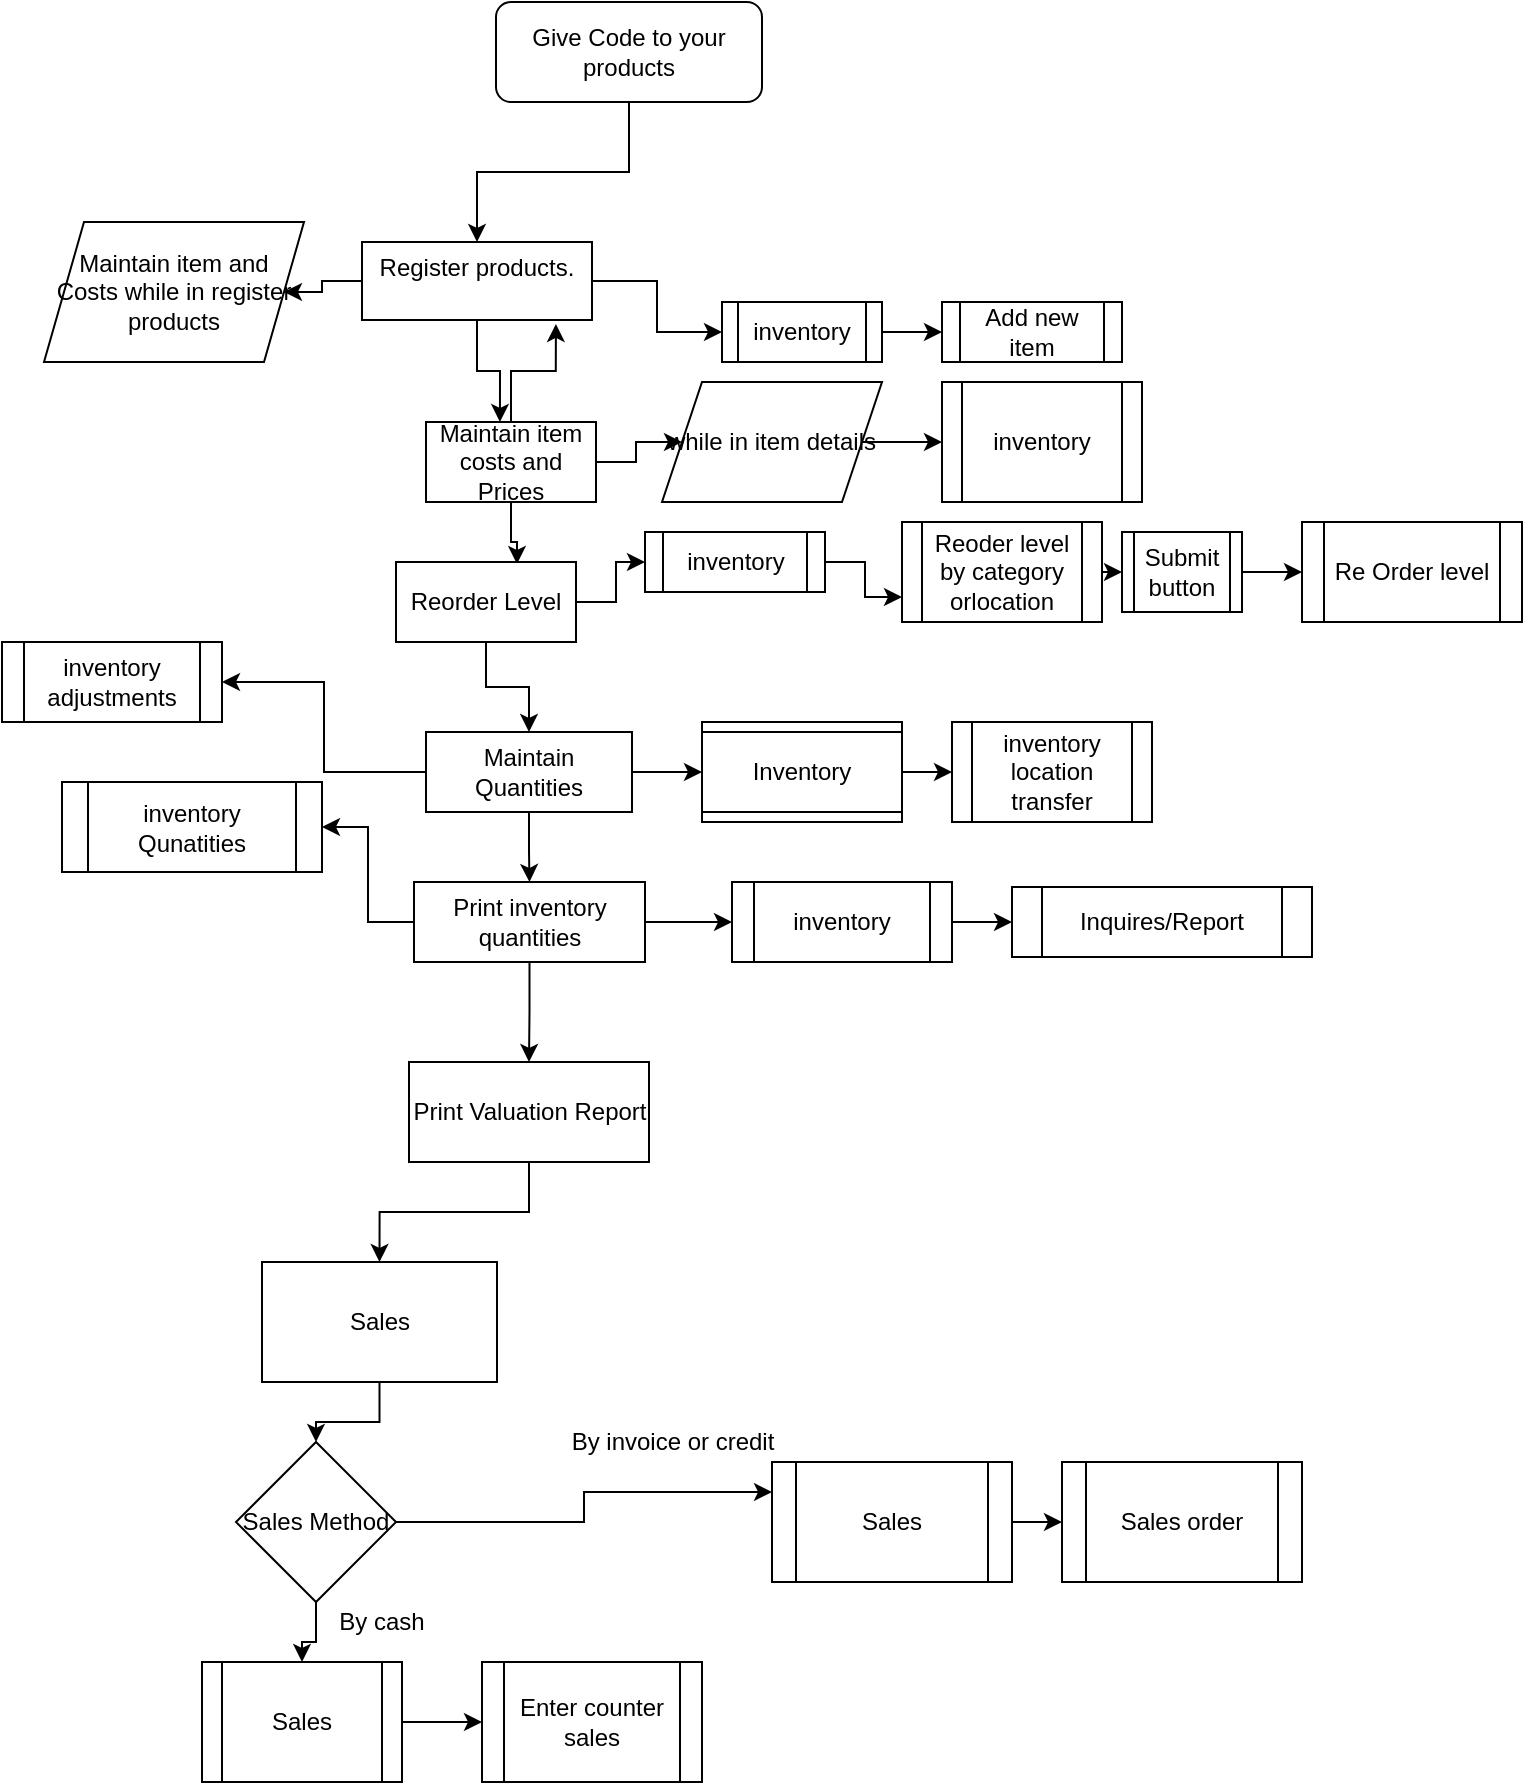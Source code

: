 <mxfile version="13.7.1" type="github">
  <diagram id="C5RBs43oDa-KdzZeNtuy" name="Page-1">
    <mxGraphModel dx="801" dy="464" grid="1" gridSize="10" guides="1" tooltips="1" connect="1" arrows="1" fold="1" page="1" pageScale="1" pageWidth="827" pageHeight="1169" math="0" shadow="0">
      <root>
        <mxCell id="WIyWlLk6GJQsqaUBKTNV-0" />
        <mxCell id="WIyWlLk6GJQsqaUBKTNV-1" parent="WIyWlLk6GJQsqaUBKTNV-0" />
        <mxCell id="AWQ1Vc6F2KM3875V181T-11" style="edgeStyle=orthogonalEdgeStyle;rounded=0;orthogonalLoop=1;jettySize=auto;html=1;entryX=0.5;entryY=0;entryDx=0;entryDy=0;" edge="1" parent="WIyWlLk6GJQsqaUBKTNV-1" source="WIyWlLk6GJQsqaUBKTNV-3" target="AWQ1Vc6F2KM3875V181T-9">
          <mxGeometry relative="1" as="geometry" />
        </mxCell>
        <mxCell id="WIyWlLk6GJQsqaUBKTNV-3" value="Give Code to your products" style="rounded=1;whiteSpace=wrap;html=1;fontSize=12;glass=0;strokeWidth=1;shadow=0;" parent="WIyWlLk6GJQsqaUBKTNV-1" vertex="1">
          <mxGeometry x="277" y="30" width="133" height="50" as="geometry" />
        </mxCell>
        <mxCell id="AWQ1Vc6F2KM3875V181T-20" style="edgeStyle=orthogonalEdgeStyle;rounded=0;orthogonalLoop=1;jettySize=auto;html=1;" edge="1" parent="WIyWlLk6GJQsqaUBKTNV-1" source="AWQ1Vc6F2KM3875V181T-9" target="AWQ1Vc6F2KM3875V181T-15">
          <mxGeometry relative="1" as="geometry" />
        </mxCell>
        <mxCell id="AWQ1Vc6F2KM3875V181T-56" style="edgeStyle=orthogonalEdgeStyle;rounded=0;orthogonalLoop=1;jettySize=auto;html=1;entryX=0.435;entryY=0;entryDx=0;entryDy=0;entryPerimeter=0;" edge="1" parent="WIyWlLk6GJQsqaUBKTNV-1" source="AWQ1Vc6F2KM3875V181T-9" target="AWQ1Vc6F2KM3875V181T-54">
          <mxGeometry relative="1" as="geometry" />
        </mxCell>
        <mxCell id="AWQ1Vc6F2KM3875V181T-109" style="edgeStyle=orthogonalEdgeStyle;rounded=0;orthogonalLoop=1;jettySize=auto;html=1;entryX=1;entryY=0.5;entryDx=0;entryDy=0;" edge="1" parent="WIyWlLk6GJQsqaUBKTNV-1" source="AWQ1Vc6F2KM3875V181T-9" target="AWQ1Vc6F2KM3875V181T-107">
          <mxGeometry relative="1" as="geometry" />
        </mxCell>
        <mxCell id="AWQ1Vc6F2KM3875V181T-9" value="&lt;div&gt;Register products.&lt;/div&gt;&lt;div&gt;&lt;br&gt;&lt;/div&gt;" style="rounded=0;whiteSpace=wrap;html=1;strokeWidth=1;" vertex="1" parent="WIyWlLk6GJQsqaUBKTNV-1">
          <mxGeometry x="210" y="150" width="115" height="39" as="geometry" />
        </mxCell>
        <mxCell id="AWQ1Vc6F2KM3875V181T-19" style="edgeStyle=orthogonalEdgeStyle;rounded=0;orthogonalLoop=1;jettySize=auto;html=1;entryX=0;entryY=0.5;entryDx=0;entryDy=0;" edge="1" parent="WIyWlLk6GJQsqaUBKTNV-1" source="AWQ1Vc6F2KM3875V181T-15" target="AWQ1Vc6F2KM3875V181T-17">
          <mxGeometry relative="1" as="geometry" />
        </mxCell>
        <mxCell id="AWQ1Vc6F2KM3875V181T-15" value="inventory" style="shape=process;whiteSpace=wrap;html=1;backgroundOutline=1;strokeWidth=1;" vertex="1" parent="WIyWlLk6GJQsqaUBKTNV-1">
          <mxGeometry x="390" y="180" width="80" height="30" as="geometry" />
        </mxCell>
        <mxCell id="AWQ1Vc6F2KM3875V181T-17" value="Add new item" style="shape=process;whiteSpace=wrap;html=1;backgroundOutline=1;strokeWidth=1;" vertex="1" parent="WIyWlLk6GJQsqaUBKTNV-1">
          <mxGeometry x="500" y="180" width="90" height="30" as="geometry" />
        </mxCell>
        <mxCell id="AWQ1Vc6F2KM3875V181T-29" style="edgeStyle=orthogonalEdgeStyle;rounded=0;orthogonalLoop=1;jettySize=auto;html=1;exitX=0;exitY=0.5;exitDx=0;exitDy=0;entryX=1;entryY=0.5;entryDx=0;entryDy=0;" edge="1" parent="WIyWlLk6GJQsqaUBKTNV-1" source="AWQ1Vc6F2KM3875V181T-21" target="AWQ1Vc6F2KM3875V181T-28">
          <mxGeometry relative="1" as="geometry" />
        </mxCell>
        <mxCell id="AWQ1Vc6F2KM3875V181T-30" style="edgeStyle=orthogonalEdgeStyle;rounded=0;orthogonalLoop=1;jettySize=auto;html=1;entryX=0.5;entryY=1;entryDx=0;entryDy=0;" edge="1" parent="WIyWlLk6GJQsqaUBKTNV-1" source="AWQ1Vc6F2KM3875V181T-21" target="AWQ1Vc6F2KM3875V181T-23">
          <mxGeometry relative="1" as="geometry" />
        </mxCell>
        <mxCell id="AWQ1Vc6F2KM3875V181T-32" style="edgeStyle=orthogonalEdgeStyle;rounded=0;orthogonalLoop=1;jettySize=auto;html=1;" edge="1" parent="WIyWlLk6GJQsqaUBKTNV-1" source="AWQ1Vc6F2KM3875V181T-21" target="AWQ1Vc6F2KM3875V181T-31">
          <mxGeometry relative="1" as="geometry" />
        </mxCell>
        <mxCell id="AWQ1Vc6F2KM3875V181T-21" value="Maintain Quantities" style="rounded=0;whiteSpace=wrap;html=1;strokeWidth=1;" vertex="1" parent="WIyWlLk6GJQsqaUBKTNV-1">
          <mxGeometry x="242" y="395" width="103" height="40" as="geometry" />
        </mxCell>
        <mxCell id="AWQ1Vc6F2KM3875V181T-26" style="edgeStyle=orthogonalEdgeStyle;rounded=0;orthogonalLoop=1;jettySize=auto;html=1;" edge="1" parent="WIyWlLk6GJQsqaUBKTNV-1" source="AWQ1Vc6F2KM3875V181T-23" target="AWQ1Vc6F2KM3875V181T-24">
          <mxGeometry relative="1" as="geometry" />
        </mxCell>
        <mxCell id="AWQ1Vc6F2KM3875V181T-23" value="Inventory" style="shape=process;whiteSpace=wrap;html=1;backgroundOutline=1;strokeWidth=1;direction=south;" vertex="1" parent="WIyWlLk6GJQsqaUBKTNV-1">
          <mxGeometry x="380" y="390" width="100" height="50" as="geometry" />
        </mxCell>
        <mxCell id="AWQ1Vc6F2KM3875V181T-24" value="inventory location transfer" style="shape=process;whiteSpace=wrap;html=1;backgroundOutline=1;strokeWidth=1;" vertex="1" parent="WIyWlLk6GJQsqaUBKTNV-1">
          <mxGeometry x="505" y="390" width="100" height="50" as="geometry" />
        </mxCell>
        <mxCell id="AWQ1Vc6F2KM3875V181T-28" value="inventory adjustments" style="shape=process;whiteSpace=wrap;html=1;backgroundOutline=1;strokeWidth=1;" vertex="1" parent="WIyWlLk6GJQsqaUBKTNV-1">
          <mxGeometry x="30" y="350" width="110" height="40" as="geometry" />
        </mxCell>
        <mxCell id="AWQ1Vc6F2KM3875V181T-39" style="edgeStyle=orthogonalEdgeStyle;rounded=0;orthogonalLoop=1;jettySize=auto;html=1;entryX=1;entryY=0.5;entryDx=0;entryDy=0;" edge="1" parent="WIyWlLk6GJQsqaUBKTNV-1" source="AWQ1Vc6F2KM3875V181T-31" target="AWQ1Vc6F2KM3875V181T-38">
          <mxGeometry relative="1" as="geometry" />
        </mxCell>
        <mxCell id="AWQ1Vc6F2KM3875V181T-43" style="edgeStyle=orthogonalEdgeStyle;rounded=0;orthogonalLoop=1;jettySize=auto;html=1;" edge="1" parent="WIyWlLk6GJQsqaUBKTNV-1" source="AWQ1Vc6F2KM3875V181T-31" target="AWQ1Vc6F2KM3875V181T-35">
          <mxGeometry relative="1" as="geometry" />
        </mxCell>
        <mxCell id="AWQ1Vc6F2KM3875V181T-71" style="edgeStyle=orthogonalEdgeStyle;rounded=0;orthogonalLoop=1;jettySize=auto;html=1;" edge="1" parent="WIyWlLk6GJQsqaUBKTNV-1" source="AWQ1Vc6F2KM3875V181T-31" target="AWQ1Vc6F2KM3875V181T-69">
          <mxGeometry relative="1" as="geometry" />
        </mxCell>
        <mxCell id="AWQ1Vc6F2KM3875V181T-31" value="Print inventory quantities" style="rounded=0;whiteSpace=wrap;html=1;strokeWidth=1;" vertex="1" parent="WIyWlLk6GJQsqaUBKTNV-1">
          <mxGeometry x="236" y="470" width="115.5" height="40" as="geometry" />
        </mxCell>
        <mxCell id="AWQ1Vc6F2KM3875V181T-37" style="edgeStyle=orthogonalEdgeStyle;rounded=0;orthogonalLoop=1;jettySize=auto;html=1;entryX=0;entryY=0.5;entryDx=0;entryDy=0;" edge="1" parent="WIyWlLk6GJQsqaUBKTNV-1" source="AWQ1Vc6F2KM3875V181T-35" target="AWQ1Vc6F2KM3875V181T-36">
          <mxGeometry relative="1" as="geometry" />
        </mxCell>
        <mxCell id="AWQ1Vc6F2KM3875V181T-35" value="inventory" style="shape=process;whiteSpace=wrap;html=1;backgroundOutline=1;strokeWidth=1;" vertex="1" parent="WIyWlLk6GJQsqaUBKTNV-1">
          <mxGeometry x="395" y="470" width="110" height="40" as="geometry" />
        </mxCell>
        <mxCell id="AWQ1Vc6F2KM3875V181T-36" value="Inquires/Report" style="shape=process;whiteSpace=wrap;html=1;backgroundOutline=1;strokeWidth=1;" vertex="1" parent="WIyWlLk6GJQsqaUBKTNV-1">
          <mxGeometry x="535" y="472.5" width="150" height="35" as="geometry" />
        </mxCell>
        <mxCell id="AWQ1Vc6F2KM3875V181T-38" value="inventory Qunatities" style="shape=process;whiteSpace=wrap;html=1;backgroundOutline=1;strokeWidth=1;" vertex="1" parent="WIyWlLk6GJQsqaUBKTNV-1">
          <mxGeometry x="60" y="420" width="130" height="45" as="geometry" />
        </mxCell>
        <mxCell id="AWQ1Vc6F2KM3875V181T-105" style="edgeStyle=orthogonalEdgeStyle;rounded=0;orthogonalLoop=1;jettySize=auto;html=1;entryX=0.672;entryY=0.025;entryDx=0;entryDy=0;entryPerimeter=0;" edge="1" parent="WIyWlLk6GJQsqaUBKTNV-1" source="AWQ1Vc6F2KM3875V181T-54" target="AWQ1Vc6F2KM3875V181T-92">
          <mxGeometry relative="1" as="geometry" />
        </mxCell>
        <mxCell id="AWQ1Vc6F2KM3875V181T-108" style="edgeStyle=orthogonalEdgeStyle;rounded=0;orthogonalLoop=1;jettySize=auto;html=1;entryX=0.843;entryY=1.051;entryDx=0;entryDy=0;entryPerimeter=0;" edge="1" parent="WIyWlLk6GJQsqaUBKTNV-1" source="AWQ1Vc6F2KM3875V181T-54" target="AWQ1Vc6F2KM3875V181T-9">
          <mxGeometry relative="1" as="geometry" />
        </mxCell>
        <mxCell id="AWQ1Vc6F2KM3875V181T-114" style="edgeStyle=orthogonalEdgeStyle;rounded=0;orthogonalLoop=1;jettySize=auto;html=1;" edge="1" parent="WIyWlLk6GJQsqaUBKTNV-1" source="AWQ1Vc6F2KM3875V181T-54" target="AWQ1Vc6F2KM3875V181T-112">
          <mxGeometry relative="1" as="geometry" />
        </mxCell>
        <mxCell id="AWQ1Vc6F2KM3875V181T-54" value="Maintain item costs and Prices" style="rounded=0;whiteSpace=wrap;html=1;strokeWidth=1;" vertex="1" parent="WIyWlLk6GJQsqaUBKTNV-1">
          <mxGeometry x="242" y="240" width="85" height="40" as="geometry" />
        </mxCell>
        <mxCell id="AWQ1Vc6F2KM3875V181T-73" style="edgeStyle=orthogonalEdgeStyle;rounded=0;orthogonalLoop=1;jettySize=auto;html=1;entryX=0.5;entryY=0;entryDx=0;entryDy=0;" edge="1" parent="WIyWlLk6GJQsqaUBKTNV-1" source="AWQ1Vc6F2KM3875V181T-69" target="AWQ1Vc6F2KM3875V181T-72">
          <mxGeometry relative="1" as="geometry" />
        </mxCell>
        <mxCell id="AWQ1Vc6F2KM3875V181T-69" value="Print Valuation Report" style="rounded=0;whiteSpace=wrap;html=1;strokeWidth=1;" vertex="1" parent="WIyWlLk6GJQsqaUBKTNV-1">
          <mxGeometry x="233.5" y="560" width="120" height="50" as="geometry" />
        </mxCell>
        <mxCell id="AWQ1Vc6F2KM3875V181T-77" style="edgeStyle=orthogonalEdgeStyle;rounded=0;orthogonalLoop=1;jettySize=auto;html=1;" edge="1" parent="WIyWlLk6GJQsqaUBKTNV-1" source="AWQ1Vc6F2KM3875V181T-72" target="AWQ1Vc6F2KM3875V181T-76">
          <mxGeometry relative="1" as="geometry" />
        </mxCell>
        <mxCell id="AWQ1Vc6F2KM3875V181T-72" value="Sales" style="rounded=0;whiteSpace=wrap;html=1;strokeWidth=1;" vertex="1" parent="WIyWlLk6GJQsqaUBKTNV-1">
          <mxGeometry x="160" y="660" width="117.5" height="60" as="geometry" />
        </mxCell>
        <mxCell id="AWQ1Vc6F2KM3875V181T-79" style="edgeStyle=orthogonalEdgeStyle;rounded=0;orthogonalLoop=1;jettySize=auto;html=1;entryX=0;entryY=0.25;entryDx=0;entryDy=0;" edge="1" parent="WIyWlLk6GJQsqaUBKTNV-1" source="AWQ1Vc6F2KM3875V181T-76" target="AWQ1Vc6F2KM3875V181T-78">
          <mxGeometry relative="1" as="geometry" />
        </mxCell>
        <mxCell id="AWQ1Vc6F2KM3875V181T-84" style="edgeStyle=orthogonalEdgeStyle;rounded=0;orthogonalLoop=1;jettySize=auto;html=1;entryX=0.5;entryY=0;entryDx=0;entryDy=0;" edge="1" parent="WIyWlLk6GJQsqaUBKTNV-1" source="AWQ1Vc6F2KM3875V181T-76" target="AWQ1Vc6F2KM3875V181T-83">
          <mxGeometry relative="1" as="geometry" />
        </mxCell>
        <mxCell id="AWQ1Vc6F2KM3875V181T-76" value="Sales Method" style="rhombus;whiteSpace=wrap;html=1;strokeWidth=1;" vertex="1" parent="WIyWlLk6GJQsqaUBKTNV-1">
          <mxGeometry x="147" y="750" width="80" height="80" as="geometry" />
        </mxCell>
        <mxCell id="AWQ1Vc6F2KM3875V181T-82" style="edgeStyle=orthogonalEdgeStyle;rounded=0;orthogonalLoop=1;jettySize=auto;html=1;entryX=0;entryY=0.5;entryDx=0;entryDy=0;" edge="1" parent="WIyWlLk6GJQsqaUBKTNV-1" source="AWQ1Vc6F2KM3875V181T-78" target="AWQ1Vc6F2KM3875V181T-81">
          <mxGeometry relative="1" as="geometry" />
        </mxCell>
        <mxCell id="AWQ1Vc6F2KM3875V181T-78" value="Sales" style="shape=process;whiteSpace=wrap;html=1;backgroundOutline=1;strokeWidth=1;" vertex="1" parent="WIyWlLk6GJQsqaUBKTNV-1">
          <mxGeometry x="415" y="760" width="120" height="60" as="geometry" />
        </mxCell>
        <mxCell id="AWQ1Vc6F2KM3875V181T-80" value="By invoice or credit" style="text;html=1;align=center;verticalAlign=middle;resizable=0;points=[];autosize=1;" vertex="1" parent="WIyWlLk6GJQsqaUBKTNV-1">
          <mxGeometry x="295" y="740" width="140" height="20" as="geometry" />
        </mxCell>
        <mxCell id="AWQ1Vc6F2KM3875V181T-81" value="Sales order" style="shape=process;whiteSpace=wrap;html=1;backgroundOutline=1;strokeWidth=1;" vertex="1" parent="WIyWlLk6GJQsqaUBKTNV-1">
          <mxGeometry x="560" y="760" width="120" height="60" as="geometry" />
        </mxCell>
        <mxCell id="AWQ1Vc6F2KM3875V181T-89" style="edgeStyle=orthogonalEdgeStyle;rounded=0;orthogonalLoop=1;jettySize=auto;html=1;" edge="1" parent="WIyWlLk6GJQsqaUBKTNV-1" source="AWQ1Vc6F2KM3875V181T-83" target="AWQ1Vc6F2KM3875V181T-88">
          <mxGeometry relative="1" as="geometry" />
        </mxCell>
        <mxCell id="AWQ1Vc6F2KM3875V181T-83" value="Sales" style="shape=process;whiteSpace=wrap;html=1;backgroundOutline=1;strokeWidth=1;" vertex="1" parent="WIyWlLk6GJQsqaUBKTNV-1">
          <mxGeometry x="130" y="860" width="100" height="60" as="geometry" />
        </mxCell>
        <mxCell id="AWQ1Vc6F2KM3875V181T-85" value="By cash" style="text;html=1;strokeColor=none;fillColor=none;align=center;verticalAlign=middle;whiteSpace=wrap;rounded=0;" vertex="1" parent="WIyWlLk6GJQsqaUBKTNV-1">
          <mxGeometry x="160" y="830" width="120" height="20" as="geometry" />
        </mxCell>
        <mxCell id="AWQ1Vc6F2KM3875V181T-88" value="Enter counter sales" style="shape=process;whiteSpace=wrap;html=1;backgroundOutline=1;strokeWidth=1;" vertex="1" parent="WIyWlLk6GJQsqaUBKTNV-1">
          <mxGeometry x="270" y="860" width="110" height="60" as="geometry" />
        </mxCell>
        <mxCell id="AWQ1Vc6F2KM3875V181T-99" style="edgeStyle=orthogonalEdgeStyle;rounded=0;orthogonalLoop=1;jettySize=auto;html=1;" edge="1" parent="WIyWlLk6GJQsqaUBKTNV-1" source="AWQ1Vc6F2KM3875V181T-92" target="AWQ1Vc6F2KM3875V181T-94">
          <mxGeometry relative="1" as="geometry" />
        </mxCell>
        <mxCell id="AWQ1Vc6F2KM3875V181T-106" style="edgeStyle=orthogonalEdgeStyle;rounded=0;orthogonalLoop=1;jettySize=auto;html=1;" edge="1" parent="WIyWlLk6GJQsqaUBKTNV-1" source="AWQ1Vc6F2KM3875V181T-92" target="AWQ1Vc6F2KM3875V181T-21">
          <mxGeometry relative="1" as="geometry" />
        </mxCell>
        <mxCell id="AWQ1Vc6F2KM3875V181T-92" value="Reorder Level" style="rounded=0;whiteSpace=wrap;html=1;strokeWidth=1;" vertex="1" parent="WIyWlLk6GJQsqaUBKTNV-1">
          <mxGeometry x="227" y="310" width="90" height="40" as="geometry" />
        </mxCell>
        <mxCell id="AWQ1Vc6F2KM3875V181T-100" style="edgeStyle=orthogonalEdgeStyle;rounded=0;orthogonalLoop=1;jettySize=auto;html=1;entryX=0;entryY=0.75;entryDx=0;entryDy=0;" edge="1" parent="WIyWlLk6GJQsqaUBKTNV-1" source="AWQ1Vc6F2KM3875V181T-94" target="AWQ1Vc6F2KM3875V181T-95">
          <mxGeometry relative="1" as="geometry" />
        </mxCell>
        <mxCell id="AWQ1Vc6F2KM3875V181T-94" value="inventory" style="shape=process;whiteSpace=wrap;html=1;backgroundOutline=1;strokeWidth=1;" vertex="1" parent="WIyWlLk6GJQsqaUBKTNV-1">
          <mxGeometry x="351.5" y="295" width="90" height="30" as="geometry" />
        </mxCell>
        <mxCell id="AWQ1Vc6F2KM3875V181T-101" style="edgeStyle=orthogonalEdgeStyle;rounded=0;orthogonalLoop=1;jettySize=auto;html=1;exitX=1;exitY=0.5;exitDx=0;exitDy=0;entryX=0;entryY=0.5;entryDx=0;entryDy=0;" edge="1" parent="WIyWlLk6GJQsqaUBKTNV-1" source="AWQ1Vc6F2KM3875V181T-95" target="AWQ1Vc6F2KM3875V181T-96">
          <mxGeometry relative="1" as="geometry" />
        </mxCell>
        <mxCell id="AWQ1Vc6F2KM3875V181T-95" value="Reoder level by category orlocation" style="shape=process;whiteSpace=wrap;html=1;backgroundOutline=1;strokeWidth=1;" vertex="1" parent="WIyWlLk6GJQsqaUBKTNV-1">
          <mxGeometry x="480" y="290" width="100" height="50" as="geometry" />
        </mxCell>
        <mxCell id="AWQ1Vc6F2KM3875V181T-103" style="edgeStyle=orthogonalEdgeStyle;rounded=0;orthogonalLoop=1;jettySize=auto;html=1;" edge="1" parent="WIyWlLk6GJQsqaUBKTNV-1" source="AWQ1Vc6F2KM3875V181T-96" target="AWQ1Vc6F2KM3875V181T-97">
          <mxGeometry relative="1" as="geometry" />
        </mxCell>
        <mxCell id="AWQ1Vc6F2KM3875V181T-96" value="&lt;div&gt;Submit&lt;/div&gt;&lt;div&gt;button&lt;br&gt;&lt;/div&gt;" style="shape=process;whiteSpace=wrap;html=1;backgroundOutline=1;strokeWidth=1;" vertex="1" parent="WIyWlLk6GJQsqaUBKTNV-1">
          <mxGeometry x="590" y="295" width="60" height="40" as="geometry" />
        </mxCell>
        <mxCell id="AWQ1Vc6F2KM3875V181T-97" value="Re Order level" style="shape=process;whiteSpace=wrap;html=1;backgroundOutline=1;strokeWidth=1;" vertex="1" parent="WIyWlLk6GJQsqaUBKTNV-1">
          <mxGeometry x="680" y="290" width="110" height="50" as="geometry" />
        </mxCell>
        <mxCell id="AWQ1Vc6F2KM3875V181T-107" value="Maintain item and Costs while in register products" style="shape=parallelogram;perimeter=parallelogramPerimeter;whiteSpace=wrap;html=1;fixedSize=1;strokeWidth=1;" vertex="1" parent="WIyWlLk6GJQsqaUBKTNV-1">
          <mxGeometry x="51" y="140" width="130" height="70" as="geometry" />
        </mxCell>
        <mxCell id="AWQ1Vc6F2KM3875V181T-116" style="edgeStyle=orthogonalEdgeStyle;rounded=0;orthogonalLoop=1;jettySize=auto;html=1;" edge="1" parent="WIyWlLk6GJQsqaUBKTNV-1" source="AWQ1Vc6F2KM3875V181T-112" target="AWQ1Vc6F2KM3875V181T-115">
          <mxGeometry relative="1" as="geometry" />
        </mxCell>
        <mxCell id="AWQ1Vc6F2KM3875V181T-112" value="while in item details" style="shape=parallelogram;perimeter=parallelogramPerimeter;whiteSpace=wrap;html=1;fixedSize=1;strokeWidth=1;" vertex="1" parent="WIyWlLk6GJQsqaUBKTNV-1">
          <mxGeometry x="360" y="220" width="110" height="60" as="geometry" />
        </mxCell>
        <mxCell id="AWQ1Vc6F2KM3875V181T-115" value="inventory" style="shape=process;whiteSpace=wrap;html=1;backgroundOutline=1;strokeWidth=1;" vertex="1" parent="WIyWlLk6GJQsqaUBKTNV-1">
          <mxGeometry x="500" y="220" width="100" height="60" as="geometry" />
        </mxCell>
      </root>
    </mxGraphModel>
  </diagram>
</mxfile>
